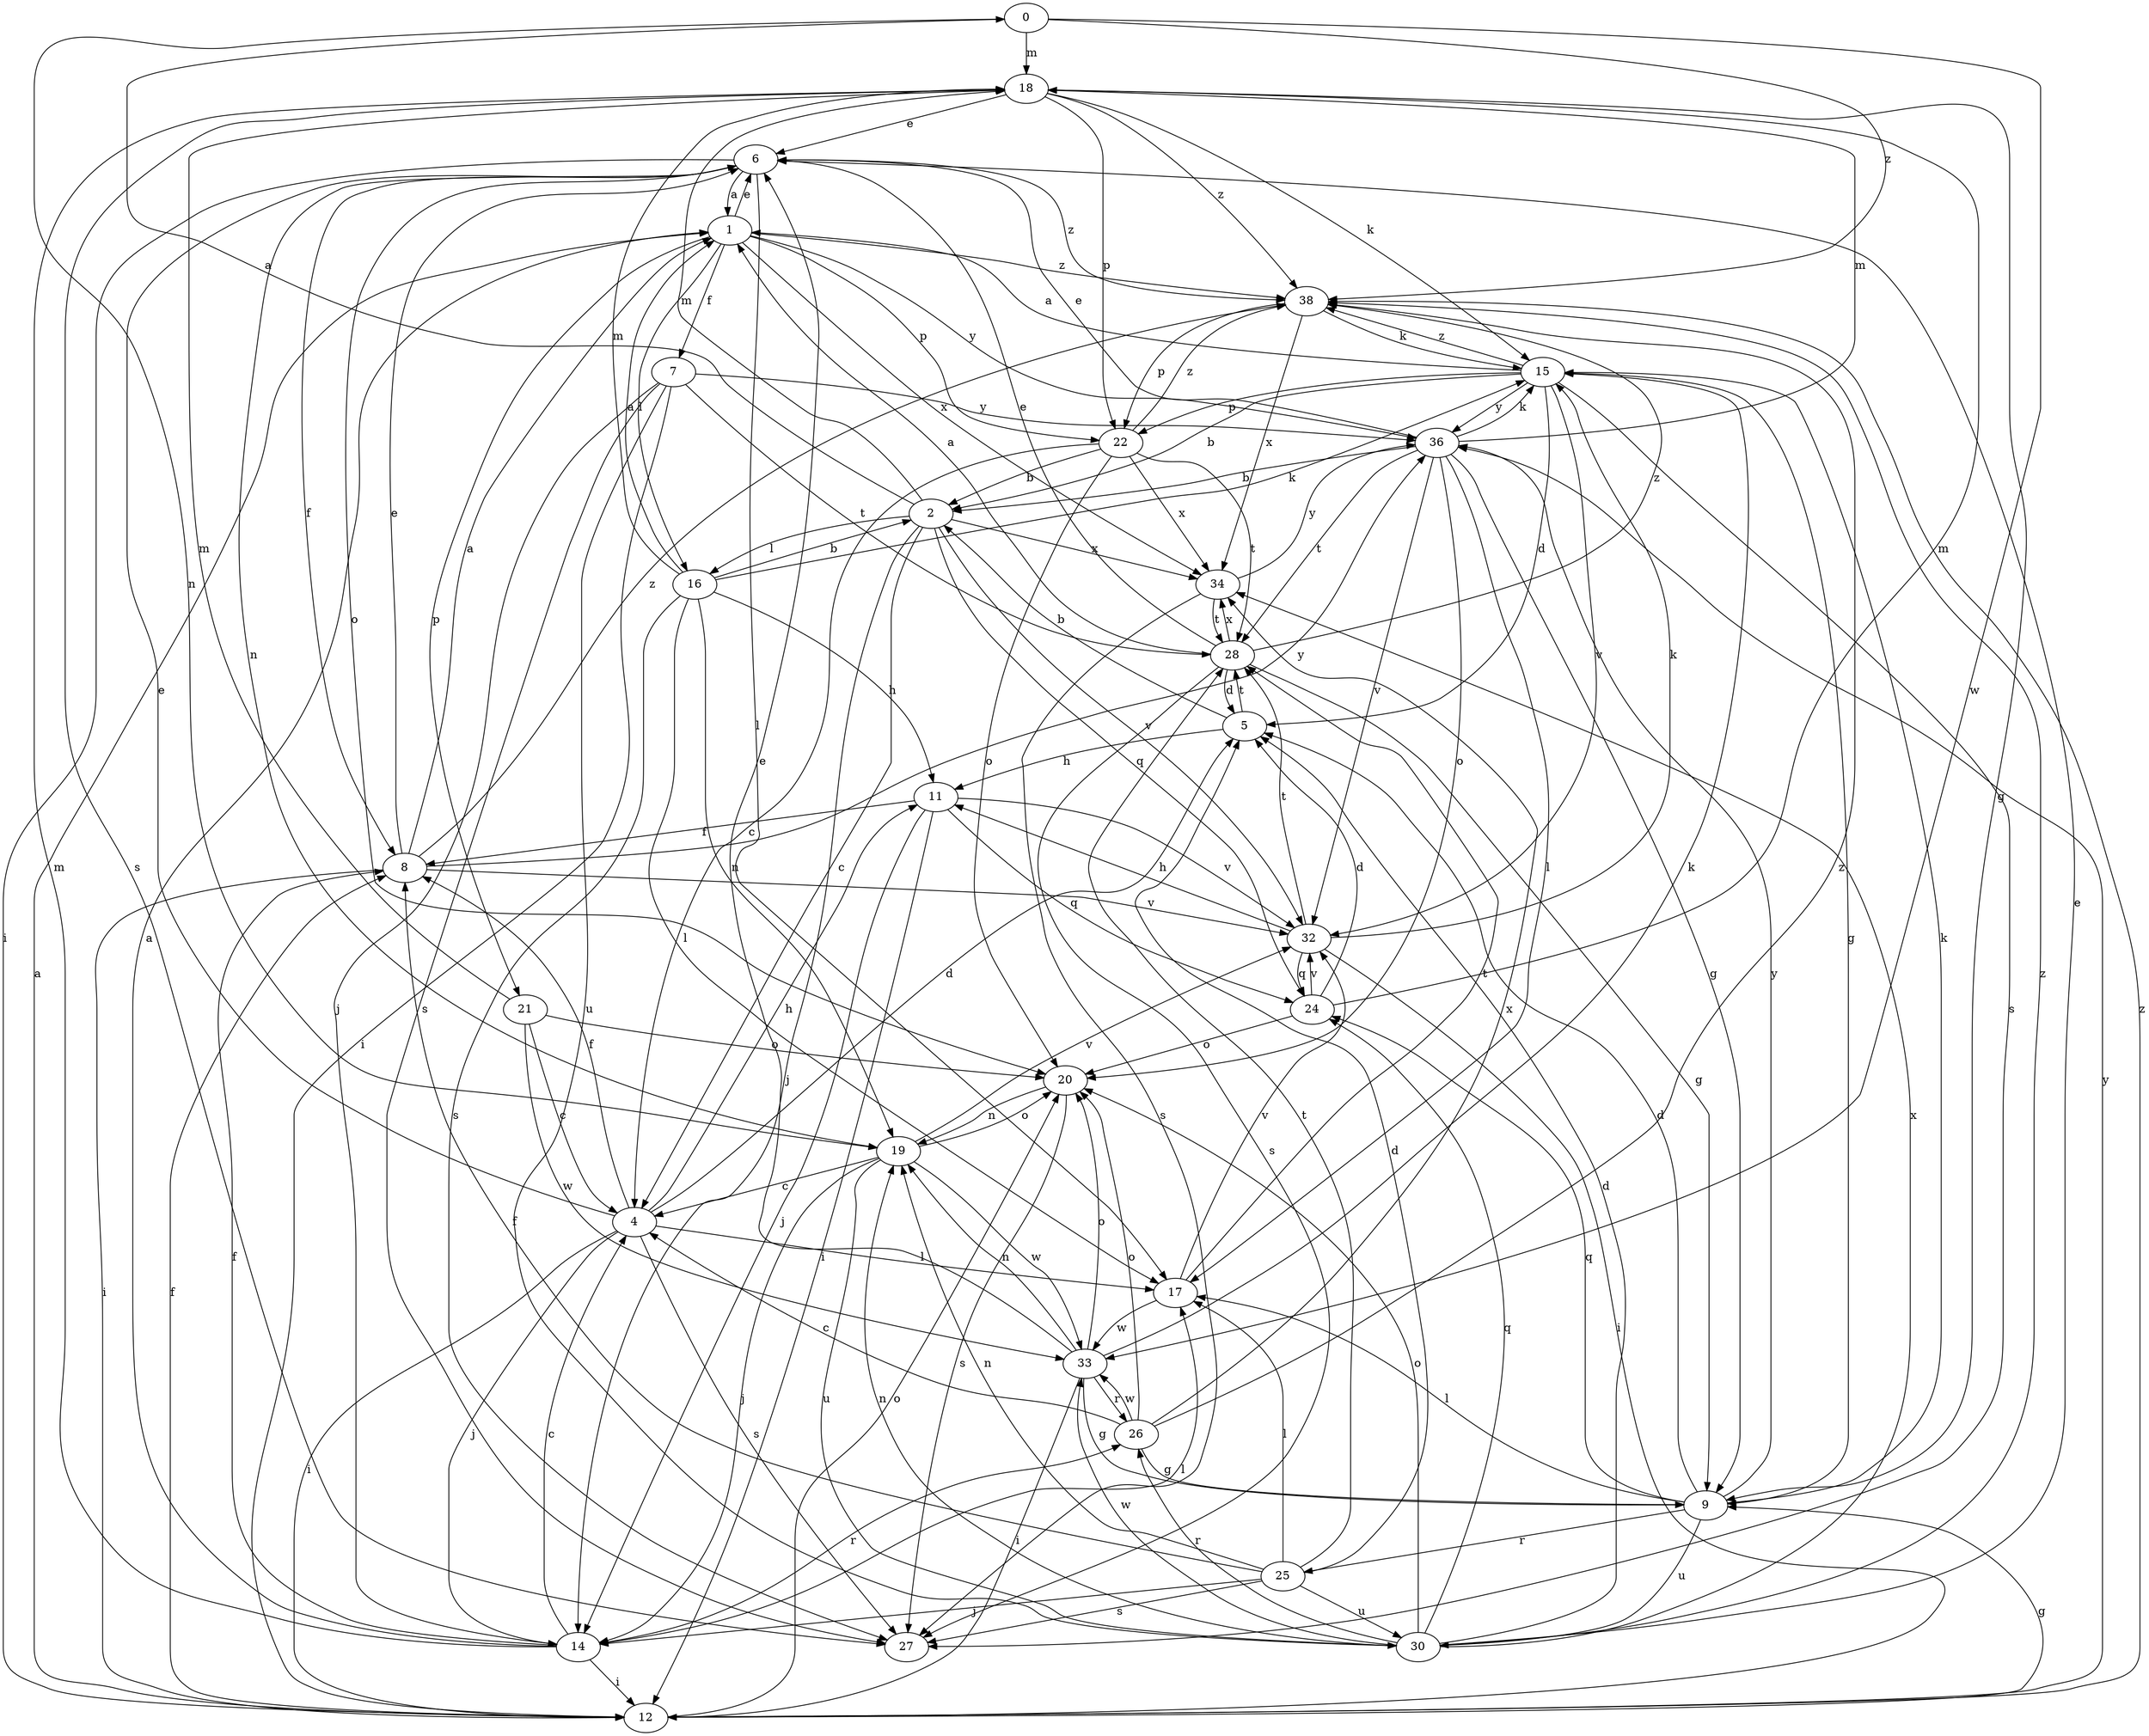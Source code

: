strict digraph  {
0;
1;
2;
4;
5;
6;
7;
8;
9;
11;
12;
14;
15;
16;
17;
18;
19;
20;
21;
22;
24;
25;
26;
27;
28;
30;
32;
33;
34;
36;
38;
0 -> 18  [label=m];
0 -> 19  [label=n];
0 -> 33  [label=w];
0 -> 38  [label=z];
1 -> 6  [label=e];
1 -> 7  [label=f];
1 -> 16  [label=l];
1 -> 21  [label=p];
1 -> 22  [label=p];
1 -> 34  [label=x];
1 -> 36  [label=y];
1 -> 38  [label=z];
2 -> 0  [label=a];
2 -> 4  [label=c];
2 -> 14  [label=j];
2 -> 16  [label=l];
2 -> 18  [label=m];
2 -> 24  [label=q];
2 -> 32  [label=v];
2 -> 34  [label=x];
4 -> 5  [label=d];
4 -> 6  [label=e];
4 -> 8  [label=f];
4 -> 11  [label=h];
4 -> 12  [label=i];
4 -> 14  [label=j];
4 -> 17  [label=l];
4 -> 27  [label=s];
5 -> 2  [label=b];
5 -> 11  [label=h];
5 -> 28  [label=t];
6 -> 1  [label=a];
6 -> 8  [label=f];
6 -> 12  [label=i];
6 -> 17  [label=l];
6 -> 19  [label=n];
6 -> 20  [label=o];
6 -> 38  [label=z];
7 -> 12  [label=i];
7 -> 14  [label=j];
7 -> 27  [label=s];
7 -> 28  [label=t];
7 -> 30  [label=u];
7 -> 36  [label=y];
8 -> 1  [label=a];
8 -> 6  [label=e];
8 -> 12  [label=i];
8 -> 32  [label=v];
8 -> 36  [label=y];
8 -> 38  [label=z];
9 -> 5  [label=d];
9 -> 15  [label=k];
9 -> 17  [label=l];
9 -> 24  [label=q];
9 -> 25  [label=r];
9 -> 30  [label=u];
9 -> 36  [label=y];
11 -> 8  [label=f];
11 -> 12  [label=i];
11 -> 14  [label=j];
11 -> 24  [label=q];
11 -> 32  [label=v];
12 -> 1  [label=a];
12 -> 8  [label=f];
12 -> 9  [label=g];
12 -> 20  [label=o];
12 -> 36  [label=y];
12 -> 38  [label=z];
14 -> 1  [label=a];
14 -> 4  [label=c];
14 -> 8  [label=f];
14 -> 12  [label=i];
14 -> 17  [label=l];
14 -> 18  [label=m];
14 -> 26  [label=r];
15 -> 1  [label=a];
15 -> 2  [label=b];
15 -> 5  [label=d];
15 -> 9  [label=g];
15 -> 22  [label=p];
15 -> 27  [label=s];
15 -> 32  [label=v];
15 -> 36  [label=y];
15 -> 38  [label=z];
16 -> 1  [label=a];
16 -> 2  [label=b];
16 -> 11  [label=h];
16 -> 15  [label=k];
16 -> 17  [label=l];
16 -> 18  [label=m];
16 -> 19  [label=n];
16 -> 27  [label=s];
17 -> 28  [label=t];
17 -> 32  [label=v];
17 -> 33  [label=w];
18 -> 6  [label=e];
18 -> 9  [label=g];
18 -> 15  [label=k];
18 -> 22  [label=p];
18 -> 27  [label=s];
18 -> 38  [label=z];
19 -> 4  [label=c];
19 -> 14  [label=j];
19 -> 20  [label=o];
19 -> 30  [label=u];
19 -> 32  [label=v];
19 -> 33  [label=w];
20 -> 19  [label=n];
20 -> 27  [label=s];
21 -> 4  [label=c];
21 -> 18  [label=m];
21 -> 20  [label=o];
21 -> 33  [label=w];
22 -> 2  [label=b];
22 -> 4  [label=c];
22 -> 20  [label=o];
22 -> 28  [label=t];
22 -> 34  [label=x];
22 -> 38  [label=z];
24 -> 5  [label=d];
24 -> 18  [label=m];
24 -> 20  [label=o];
24 -> 32  [label=v];
25 -> 5  [label=d];
25 -> 8  [label=f];
25 -> 14  [label=j];
25 -> 17  [label=l];
25 -> 19  [label=n];
25 -> 27  [label=s];
25 -> 28  [label=t];
25 -> 30  [label=u];
26 -> 4  [label=c];
26 -> 9  [label=g];
26 -> 20  [label=o];
26 -> 33  [label=w];
26 -> 34  [label=x];
26 -> 38  [label=z];
28 -> 1  [label=a];
28 -> 5  [label=d];
28 -> 6  [label=e];
28 -> 9  [label=g];
28 -> 27  [label=s];
28 -> 34  [label=x];
28 -> 38  [label=z];
30 -> 5  [label=d];
30 -> 6  [label=e];
30 -> 19  [label=n];
30 -> 20  [label=o];
30 -> 24  [label=q];
30 -> 26  [label=r];
30 -> 33  [label=w];
30 -> 34  [label=x];
30 -> 38  [label=z];
32 -> 11  [label=h];
32 -> 12  [label=i];
32 -> 15  [label=k];
32 -> 24  [label=q];
32 -> 28  [label=t];
33 -> 6  [label=e];
33 -> 9  [label=g];
33 -> 12  [label=i];
33 -> 15  [label=k];
33 -> 19  [label=n];
33 -> 20  [label=o];
33 -> 26  [label=r];
34 -> 27  [label=s];
34 -> 28  [label=t];
34 -> 36  [label=y];
36 -> 2  [label=b];
36 -> 6  [label=e];
36 -> 9  [label=g];
36 -> 15  [label=k];
36 -> 17  [label=l];
36 -> 18  [label=m];
36 -> 20  [label=o];
36 -> 28  [label=t];
36 -> 32  [label=v];
38 -> 15  [label=k];
38 -> 22  [label=p];
38 -> 34  [label=x];
}
